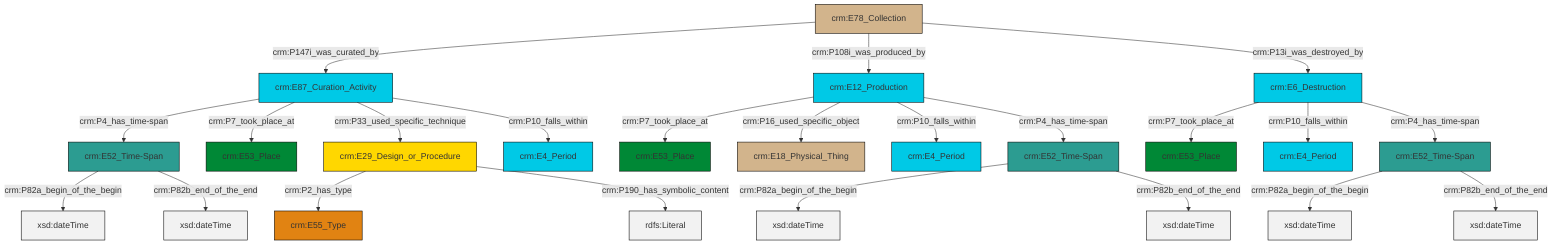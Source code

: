 graph TD
classDef Literal fill:#f2f2f2,stroke:#000000;
classDef CRM_Entity fill:#FFFFFF,stroke:#000000;
classDef Temporal_Entity fill:#00C9E6, stroke:#000000;
classDef Type fill:#E18312, stroke:#000000;
classDef Time-Span fill:#2C9C91, stroke:#000000;
classDef Appellation fill:#FFEB7F, stroke:#000000;
classDef Place fill:#008836, stroke:#000000;
classDef Persistent_Item fill:#B266B2, stroke:#000000;
classDef Conceptual_Object fill:#FFD700, stroke:#000000;
classDef Physical_Thing fill:#D2B48C, stroke:#000000;
classDef Actor fill:#f58aad, stroke:#000000;
classDef PC_Classes fill:#4ce600, stroke:#000000;
classDef Multi fill:#cccccc,stroke:#000000;

2["crm:E52_Time-Span"]:::Time-Span -->|crm:P82a_begin_of_the_begin| 3[xsd:dateTime]:::Literal
2["crm:E52_Time-Span"]:::Time-Span -->|crm:P82b_end_of_the_end| 6[xsd:dateTime]:::Literal
11["crm:E78_Collection"]:::Physical_Thing -->|crm:P147i_was_curated_by| 12["crm:E87_Curation_Activity"]:::Temporal_Entity
11["crm:E78_Collection"]:::Physical_Thing -->|crm:P108i_was_produced_by| 13["crm:E12_Production"]:::Temporal_Entity
13["crm:E12_Production"]:::Temporal_Entity -->|crm:P7_took_place_at| 14["crm:E53_Place"]:::Place
18["crm:E6_Destruction"]:::Temporal_Entity -->|crm:P7_took_place_at| 19["crm:E53_Place"]:::Place
15["crm:E52_Time-Span"]:::Time-Span -->|crm:P82a_begin_of_the_begin| 20[xsd:dateTime]:::Literal
13["crm:E12_Production"]:::Temporal_Entity -->|crm:P16_used_specific_object| 0["crm:E18_Physical_Thing"]:::Physical_Thing
15["crm:E52_Time-Span"]:::Time-Span -->|crm:P82b_end_of_the_end| 21[xsd:dateTime]:::Literal
18["crm:E6_Destruction"]:::Temporal_Entity -->|crm:P10_falls_within| 9["crm:E4_Period"]:::Temporal_Entity
11["crm:E78_Collection"]:::Physical_Thing -->|crm:P13i_was_destroyed_by| 18["crm:E6_Destruction"]:::Temporal_Entity
12["crm:E87_Curation_Activity"]:::Temporal_Entity -->|crm:P4_has_time-span| 2["crm:E52_Time-Span"]:::Time-Span
24["crm:E29_Design_or_Procedure"]:::Conceptual_Object -->|crm:P2_has_type| 22["crm:E55_Type"]:::Type
13["crm:E12_Production"]:::Temporal_Entity -->|crm:P10_falls_within| 7["crm:E4_Period"]:::Temporal_Entity
24["crm:E29_Design_or_Procedure"]:::Conceptual_Object -->|crm:P190_has_symbolic_content| 31[rdfs:Literal]:::Literal
13["crm:E12_Production"]:::Temporal_Entity -->|crm:P4_has_time-span| 15["crm:E52_Time-Span"]:::Time-Span
12["crm:E87_Curation_Activity"]:::Temporal_Entity -->|crm:P7_took_place_at| 4["crm:E53_Place"]:::Place
12["crm:E87_Curation_Activity"]:::Temporal_Entity -->|crm:P33_used_specific_technique| 24["crm:E29_Design_or_Procedure"]:::Conceptual_Object
33["crm:E52_Time-Span"]:::Time-Span -->|crm:P82a_begin_of_the_begin| 34[xsd:dateTime]:::Literal
33["crm:E52_Time-Span"]:::Time-Span -->|crm:P82b_end_of_the_end| 36[xsd:dateTime]:::Literal
12["crm:E87_Curation_Activity"]:::Temporal_Entity -->|crm:P10_falls_within| 29["crm:E4_Period"]:::Temporal_Entity
18["crm:E6_Destruction"]:::Temporal_Entity -->|crm:P4_has_time-span| 33["crm:E52_Time-Span"]:::Time-Span